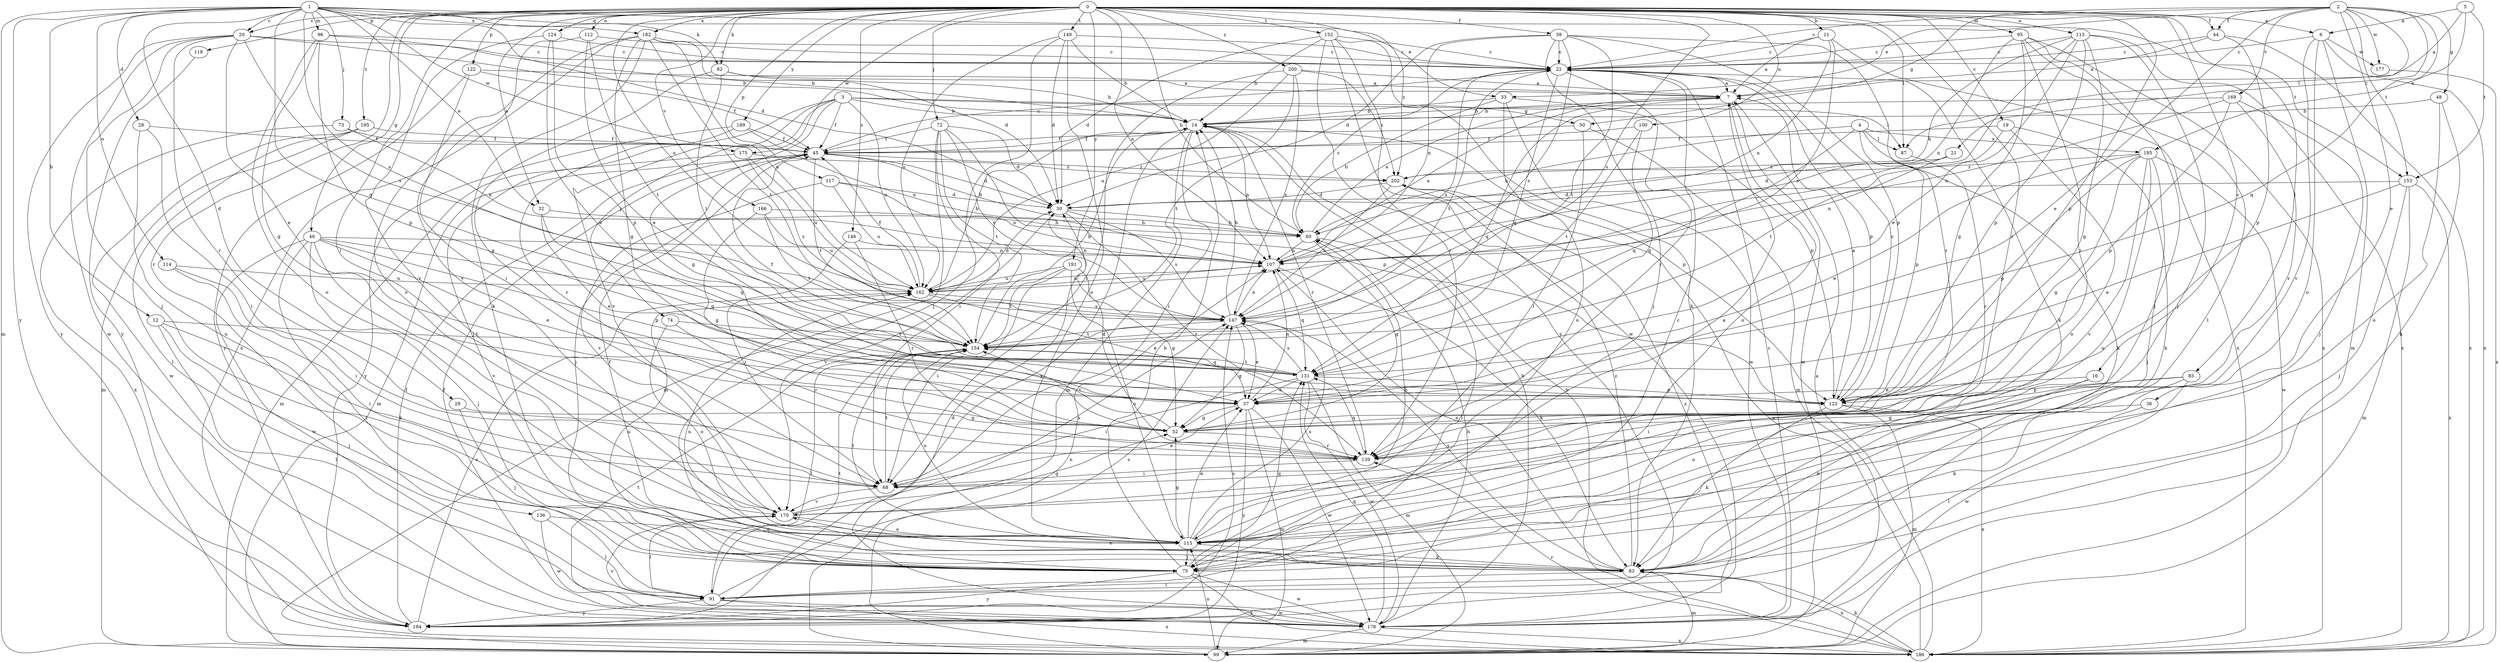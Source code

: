 strict digraph  {
0;
1;
2;
3;
4;
5;
6;
7;
11;
12;
14;
16;
19;
20;
21;
22;
28;
29;
30;
32;
33;
36;
37;
39;
44;
45;
46;
48;
50;
52;
60;
68;
72;
73;
74;
75;
82;
83;
85;
87;
91;
95;
96;
99;
100;
107;
112;
113;
114;
115;
117;
118;
122;
123;
124;
131;
136;
139;
146;
147;
149;
152;
153;
154;
162;
166;
169;
170;
175;
177;
178;
182;
185;
186;
189;
191;
194;
195;
200;
202;
0 -> 6  [label=a];
0 -> 11  [label=b];
0 -> 16  [label=c];
0 -> 19  [label=c];
0 -> 20  [label=c];
0 -> 32  [label=e];
0 -> 39  [label=f];
0 -> 44  [label=f];
0 -> 46  [label=g];
0 -> 60  [label=h];
0 -> 68  [label=i];
0 -> 72  [label=j];
0 -> 82  [label=k];
0 -> 85  [label=l];
0 -> 87  [label=l];
0 -> 95  [label=m];
0 -> 100  [label=n];
0 -> 107  [label=n];
0 -> 112  [label=o];
0 -> 113  [label=o];
0 -> 117  [label=p];
0 -> 118  [label=p];
0 -> 122  [label=p];
0 -> 123  [label=p];
0 -> 124  [label=q];
0 -> 136  [label=r];
0 -> 139  [label=r];
0 -> 146  [label=s];
0 -> 147  [label=s];
0 -> 149  [label=t];
0 -> 152  [label=t];
0 -> 162  [label=u];
0 -> 166  [label=v];
0 -> 175  [label=w];
0 -> 182  [label=x];
0 -> 189  [label=y];
0 -> 191  [label=y];
0 -> 195  [label=z];
0 -> 200  [label=z];
0 -> 202  [label=z];
1 -> 12  [label=b];
1 -> 20  [label=c];
1 -> 28  [label=d];
1 -> 29  [label=d];
1 -> 30  [label=d];
1 -> 32  [label=e];
1 -> 33  [label=e];
1 -> 73  [label=j];
1 -> 82  [label=k];
1 -> 96  [label=m];
1 -> 99  [label=m];
1 -> 114  [label=o];
1 -> 131  [label=q];
1 -> 147  [label=s];
1 -> 153  [label=t];
1 -> 175  [label=w];
1 -> 182  [label=x];
1 -> 194  [label=y];
2 -> 21  [label=c];
2 -> 22  [label=c];
2 -> 33  [label=e];
2 -> 36  [label=e];
2 -> 37  [label=e];
2 -> 44  [label=f];
2 -> 48  [label=g];
2 -> 50  [label=g];
2 -> 87  [label=l];
2 -> 131  [label=q];
2 -> 153  [label=t];
2 -> 169  [label=v];
2 -> 177  [label=w];
3 -> 14  [label=b];
3 -> 45  [label=f];
3 -> 50  [label=g];
3 -> 52  [label=g];
3 -> 74  [label=j];
3 -> 75  [label=j];
3 -> 87  [label=l];
3 -> 162  [label=u];
3 -> 170  [label=v];
4 -> 60  [label=h];
4 -> 83  [label=k];
4 -> 87  [label=l];
4 -> 123  [label=p];
4 -> 131  [label=q];
4 -> 185  [label=x];
5 -> 6  [label=a];
5 -> 7  [label=a];
5 -> 153  [label=t];
5 -> 185  [label=x];
6 -> 22  [label=c];
6 -> 99  [label=m];
6 -> 115  [label=o];
6 -> 170  [label=v];
6 -> 177  [label=w];
6 -> 186  [label=x];
7 -> 14  [label=b];
7 -> 115  [label=o];
7 -> 131  [label=q];
7 -> 178  [label=w];
11 -> 7  [label=a];
11 -> 22  [label=c];
11 -> 107  [label=n];
11 -> 147  [label=s];
11 -> 186  [label=x];
12 -> 68  [label=i];
12 -> 75  [label=j];
12 -> 91  [label=l];
12 -> 154  [label=t];
14 -> 45  [label=f];
14 -> 68  [label=i];
14 -> 99  [label=m];
14 -> 107  [label=n];
14 -> 123  [label=p];
14 -> 139  [label=r];
14 -> 194  [label=y];
16 -> 37  [label=e];
16 -> 83  [label=k];
16 -> 115  [label=o];
19 -> 45  [label=f];
19 -> 83  [label=k];
19 -> 115  [label=o];
19 -> 154  [label=t];
20 -> 14  [label=b];
20 -> 22  [label=c];
20 -> 37  [label=e];
20 -> 75  [label=j];
20 -> 139  [label=r];
20 -> 147  [label=s];
20 -> 178  [label=w];
20 -> 194  [label=y];
21 -> 30  [label=d];
21 -> 107  [label=n];
21 -> 202  [label=z];
22 -> 7  [label=a];
22 -> 83  [label=k];
22 -> 123  [label=p];
22 -> 131  [label=q];
22 -> 139  [label=r];
22 -> 147  [label=s];
22 -> 154  [label=t];
28 -> 45  [label=f];
28 -> 68  [label=i];
28 -> 115  [label=o];
29 -> 52  [label=g];
29 -> 75  [label=j];
30 -> 60  [label=h];
30 -> 139  [label=r];
30 -> 147  [label=s];
30 -> 170  [label=v];
32 -> 37  [label=e];
32 -> 60  [label=h];
32 -> 131  [label=q];
33 -> 14  [label=b];
33 -> 60  [label=h];
33 -> 115  [label=o];
33 -> 123  [label=p];
33 -> 178  [label=w];
36 -> 52  [label=g];
36 -> 91  [label=l];
37 -> 52  [label=g];
37 -> 99  [label=m];
37 -> 107  [label=n];
37 -> 178  [label=w];
37 -> 194  [label=y];
39 -> 22  [label=c];
39 -> 30  [label=d];
39 -> 75  [label=j];
39 -> 107  [label=n];
39 -> 123  [label=p];
39 -> 139  [label=r];
39 -> 147  [label=s];
39 -> 154  [label=t];
44 -> 7  [label=a];
44 -> 22  [label=c];
44 -> 123  [label=p];
44 -> 186  [label=x];
45 -> 22  [label=c];
45 -> 30  [label=d];
45 -> 60  [label=h];
45 -> 75  [label=j];
45 -> 99  [label=m];
45 -> 154  [label=t];
45 -> 202  [label=z];
46 -> 37  [label=e];
46 -> 75  [label=j];
46 -> 91  [label=l];
46 -> 107  [label=n];
46 -> 123  [label=p];
46 -> 131  [label=q];
46 -> 170  [label=v];
46 -> 178  [label=w];
48 -> 14  [label=b];
48 -> 83  [label=k];
48 -> 115  [label=o];
50 -> 45  [label=f];
50 -> 68  [label=i];
50 -> 99  [label=m];
52 -> 139  [label=r];
52 -> 154  [label=t];
60 -> 7  [label=a];
60 -> 22  [label=c];
60 -> 52  [label=g];
60 -> 91  [label=l];
60 -> 107  [label=n];
68 -> 37  [label=e];
68 -> 154  [label=t];
68 -> 170  [label=v];
72 -> 30  [label=d];
72 -> 45  [label=f];
72 -> 68  [label=i];
72 -> 99  [label=m];
72 -> 123  [label=p];
72 -> 147  [label=s];
72 -> 154  [label=t];
73 -> 45  [label=f];
73 -> 107  [label=n];
73 -> 186  [label=x];
74 -> 115  [label=o];
74 -> 139  [label=r];
74 -> 154  [label=t];
75 -> 14  [label=b];
75 -> 22  [label=c];
75 -> 131  [label=q];
75 -> 162  [label=u];
75 -> 178  [label=w];
75 -> 186  [label=x];
75 -> 194  [label=y];
82 -> 7  [label=a];
82 -> 14  [label=b];
82 -> 52  [label=g];
82 -> 154  [label=t];
83 -> 45  [label=f];
83 -> 91  [label=l];
83 -> 99  [label=m];
83 -> 107  [label=n];
83 -> 147  [label=s];
83 -> 162  [label=u];
83 -> 170  [label=v];
83 -> 186  [label=x];
83 -> 202  [label=z];
85 -> 68  [label=i];
85 -> 83  [label=k];
85 -> 123  [label=p];
85 -> 178  [label=w];
87 -> 139  [label=r];
91 -> 147  [label=s];
91 -> 154  [label=t];
91 -> 178  [label=w];
91 -> 186  [label=x];
91 -> 194  [label=y];
95 -> 22  [label=c];
95 -> 52  [label=g];
95 -> 75  [label=j];
95 -> 91  [label=l];
95 -> 107  [label=n];
95 -> 139  [label=r];
95 -> 186  [label=x];
96 -> 14  [label=b];
96 -> 22  [label=c];
96 -> 52  [label=g];
96 -> 115  [label=o];
96 -> 123  [label=p];
99 -> 107  [label=n];
99 -> 115  [label=o];
100 -> 45  [label=f];
100 -> 131  [label=q];
100 -> 154  [label=t];
107 -> 7  [label=a];
107 -> 83  [label=k];
107 -> 131  [label=q];
107 -> 162  [label=u];
112 -> 22  [label=c];
112 -> 37  [label=e];
112 -> 154  [label=t];
112 -> 170  [label=v];
113 -> 22  [label=c];
113 -> 37  [label=e];
113 -> 52  [label=g];
113 -> 60  [label=h];
113 -> 75  [label=j];
113 -> 123  [label=p];
113 -> 162  [label=u];
113 -> 186  [label=x];
114 -> 68  [label=i];
114 -> 83  [label=k];
114 -> 162  [label=u];
115 -> 7  [label=a];
115 -> 37  [label=e];
115 -> 52  [label=g];
115 -> 60  [label=h];
115 -> 75  [label=j];
115 -> 83  [label=k];
115 -> 147  [label=s];
115 -> 154  [label=t];
117 -> 30  [label=d];
117 -> 107  [label=n];
117 -> 162  [label=u];
117 -> 170  [label=v];
118 -> 194  [label=y];
122 -> 7  [label=a];
122 -> 45  [label=f];
122 -> 68  [label=i];
122 -> 194  [label=y];
123 -> 7  [label=a];
123 -> 22  [label=c];
123 -> 83  [label=k];
123 -> 99  [label=m];
123 -> 186  [label=x];
124 -> 22  [label=c];
124 -> 37  [label=e];
124 -> 123  [label=p];
124 -> 170  [label=v];
131 -> 37  [label=e];
131 -> 45  [label=f];
131 -> 68  [label=i];
131 -> 99  [label=m];
131 -> 123  [label=p];
131 -> 147  [label=s];
131 -> 154  [label=t];
131 -> 178  [label=w];
136 -> 91  [label=l];
136 -> 115  [label=o];
136 -> 178  [label=w];
139 -> 30  [label=d];
139 -> 68  [label=i];
139 -> 131  [label=q];
146 -> 68  [label=i];
146 -> 107  [label=n];
146 -> 139  [label=r];
147 -> 14  [label=b];
147 -> 37  [label=e];
147 -> 52  [label=g];
147 -> 107  [label=n];
147 -> 154  [label=t];
149 -> 14  [label=b];
149 -> 22  [label=c];
149 -> 30  [label=d];
149 -> 75  [label=j];
149 -> 115  [label=o];
149 -> 162  [label=u];
152 -> 14  [label=b];
152 -> 22  [label=c];
152 -> 30  [label=d];
152 -> 83  [label=k];
152 -> 139  [label=r];
152 -> 178  [label=w];
152 -> 194  [label=y];
153 -> 30  [label=d];
153 -> 37  [label=e];
153 -> 75  [label=j];
153 -> 99  [label=m];
153 -> 186  [label=x];
154 -> 14  [label=b];
154 -> 91  [label=l];
154 -> 115  [label=o];
154 -> 131  [label=q];
162 -> 14  [label=b];
162 -> 30  [label=d];
162 -> 37  [label=e];
162 -> 45  [label=f];
162 -> 107  [label=n];
162 -> 147  [label=s];
166 -> 52  [label=g];
166 -> 60  [label=h];
166 -> 154  [label=t];
166 -> 162  [label=u];
169 -> 14  [label=b];
169 -> 75  [label=j];
169 -> 107  [label=n];
169 -> 123  [label=p];
169 -> 139  [label=r];
170 -> 52  [label=g];
170 -> 91  [label=l];
170 -> 115  [label=o];
170 -> 147  [label=s];
175 -> 99  [label=m];
175 -> 147  [label=s];
175 -> 162  [label=u];
175 -> 202  [label=z];
177 -> 186  [label=x];
178 -> 14  [label=b];
178 -> 22  [label=c];
178 -> 30  [label=d];
178 -> 45  [label=f];
178 -> 60  [label=h];
178 -> 99  [label=m];
178 -> 131  [label=q];
178 -> 154  [label=t];
178 -> 170  [label=v];
178 -> 186  [label=x];
182 -> 22  [label=c];
182 -> 30  [label=d];
182 -> 52  [label=g];
182 -> 83  [label=k];
182 -> 115  [label=o];
182 -> 154  [label=t];
182 -> 162  [label=u];
182 -> 186  [label=x];
185 -> 37  [label=e];
185 -> 52  [label=g];
185 -> 75  [label=j];
185 -> 115  [label=o];
185 -> 123  [label=p];
185 -> 170  [label=v];
185 -> 178  [label=w];
185 -> 202  [label=z];
186 -> 7  [label=a];
186 -> 14  [label=b];
186 -> 83  [label=k];
186 -> 139  [label=r];
186 -> 202  [label=z];
189 -> 45  [label=f];
189 -> 107  [label=n];
189 -> 139  [label=r];
189 -> 194  [label=y];
191 -> 52  [label=g];
191 -> 68  [label=i];
191 -> 115  [label=o];
191 -> 154  [label=t];
191 -> 162  [label=u];
194 -> 45  [label=f];
194 -> 147  [label=s];
194 -> 162  [label=u];
194 -> 202  [label=z];
195 -> 45  [label=f];
195 -> 91  [label=l];
195 -> 99  [label=m];
195 -> 178  [label=w];
200 -> 7  [label=a];
200 -> 68  [label=i];
200 -> 147  [label=s];
200 -> 154  [label=t];
200 -> 162  [label=u];
200 -> 202  [label=z];
202 -> 30  [label=d];
202 -> 147  [label=s];
}
